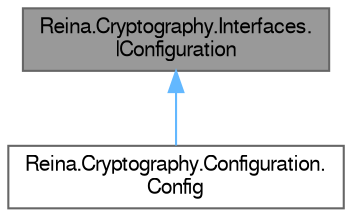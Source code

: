digraph "Reina.Cryptography.Interfaces.IConfiguration"
{
 // LATEX_PDF_SIZE
  bgcolor="transparent";
  edge [fontname=FreeSans,fontsize=10,labelfontname=FreeSans,labelfontsize=10];
  node [fontname=FreeSans,fontsize=10,shape=box,height=0.2,width=0.4];
  Node1 [id="Node000001",label="Reina.Cryptography.Interfaces.\lIConfiguration",height=0.2,width=0.4,color="gray40", fillcolor="grey60", style="filled", fontcolor="black",tooltip=" "];
  Node1 -> Node2 [id="edge1_Node000001_Node000002",dir="back",color="steelblue1",style="solid",tooltip=" "];
  Node2 [id="Node000002",label="Reina.Cryptography.Configuration.\lConfig",height=0.2,width=0.4,color="gray40", fillcolor="white", style="filled",URL="$class_reina_1_1_cryptography_1_1_configuration_1_1_config.html",tooltip="Represents the configuration settings for accessing Azure Key Vault. This class follows the Singleton..."];
}
